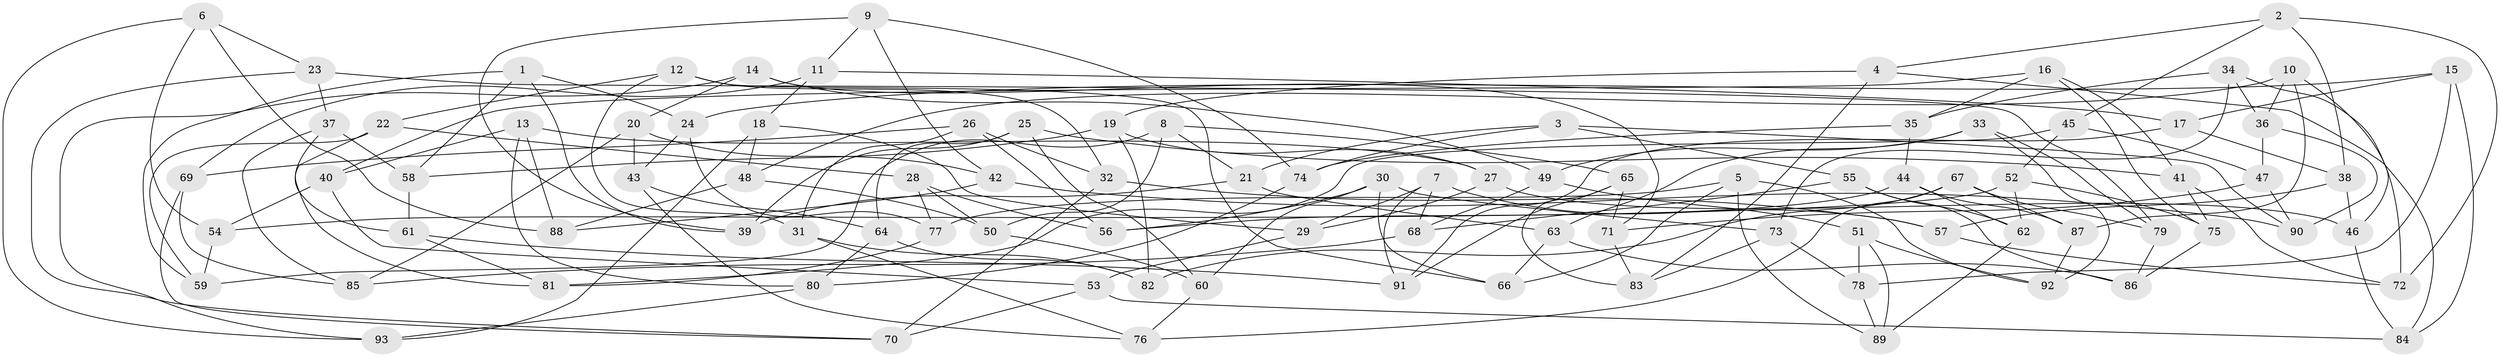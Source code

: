 // Generated by graph-tools (version 1.1) at 2025/26/03/09/25 03:26:54]
// undirected, 93 vertices, 186 edges
graph export_dot {
graph [start="1"]
  node [color=gray90,style=filled];
  1;
  2;
  3;
  4;
  5;
  6;
  7;
  8;
  9;
  10;
  11;
  12;
  13;
  14;
  15;
  16;
  17;
  18;
  19;
  20;
  21;
  22;
  23;
  24;
  25;
  26;
  27;
  28;
  29;
  30;
  31;
  32;
  33;
  34;
  35;
  36;
  37;
  38;
  39;
  40;
  41;
  42;
  43;
  44;
  45;
  46;
  47;
  48;
  49;
  50;
  51;
  52;
  53;
  54;
  55;
  56;
  57;
  58;
  59;
  60;
  61;
  62;
  63;
  64;
  65;
  66;
  67;
  68;
  69;
  70;
  71;
  72;
  73;
  74;
  75;
  76;
  77;
  78;
  79;
  80;
  81;
  82;
  83;
  84;
  85;
  86;
  87;
  88;
  89;
  90;
  91;
  92;
  93;
  1 -- 59;
  1 -- 58;
  1 -- 39;
  1 -- 24;
  2 -- 72;
  2 -- 45;
  2 -- 4;
  2 -- 38;
  3 -- 90;
  3 -- 74;
  3 -- 21;
  3 -- 55;
  4 -- 83;
  4 -- 19;
  4 -- 84;
  5 -- 66;
  5 -- 77;
  5 -- 92;
  5 -- 89;
  6 -- 23;
  6 -- 54;
  6 -- 88;
  6 -- 93;
  7 -- 68;
  7 -- 57;
  7 -- 91;
  7 -- 29;
  8 -- 21;
  8 -- 65;
  8 -- 59;
  8 -- 50;
  9 -- 74;
  9 -- 42;
  9 -- 39;
  9 -- 11;
  10 -- 36;
  10 -- 48;
  10 -- 46;
  10 -- 87;
  11 -- 17;
  11 -- 18;
  11 -- 69;
  12 -- 66;
  12 -- 32;
  12 -- 22;
  12 -- 31;
  13 -- 40;
  13 -- 27;
  13 -- 88;
  13 -- 80;
  14 -- 71;
  14 -- 93;
  14 -- 49;
  14 -- 20;
  15 -- 78;
  15 -- 24;
  15 -- 17;
  15 -- 84;
  16 -- 40;
  16 -- 75;
  16 -- 41;
  16 -- 35;
  17 -- 91;
  17 -- 38;
  18 -- 93;
  18 -- 48;
  18 -- 29;
  19 -- 27;
  19 -- 58;
  19 -- 82;
  20 -- 43;
  20 -- 42;
  20 -- 85;
  21 -- 39;
  21 -- 63;
  22 -- 59;
  22 -- 81;
  22 -- 28;
  23 -- 79;
  23 -- 70;
  23 -- 37;
  24 -- 77;
  24 -- 43;
  25 -- 39;
  25 -- 64;
  25 -- 60;
  25 -- 41;
  26 -- 56;
  26 -- 31;
  26 -- 32;
  26 -- 69;
  27 -- 46;
  27 -- 29;
  28 -- 56;
  28 -- 77;
  28 -- 50;
  29 -- 53;
  30 -- 66;
  30 -- 60;
  30 -- 56;
  30 -- 73;
  31 -- 76;
  31 -- 82;
  32 -- 70;
  32 -- 57;
  33 -- 79;
  33 -- 63;
  33 -- 92;
  33 -- 49;
  34 -- 36;
  34 -- 72;
  34 -- 73;
  34 -- 35;
  35 -- 44;
  35 -- 74;
  36 -- 47;
  36 -- 90;
  37 -- 85;
  37 -- 61;
  37 -- 58;
  38 -- 46;
  38 -- 57;
  40 -- 54;
  40 -- 53;
  41 -- 75;
  41 -- 72;
  42 -- 88;
  42 -- 90;
  43 -- 64;
  43 -- 76;
  44 -- 56;
  44 -- 62;
  44 -- 87;
  45 -- 52;
  45 -- 47;
  45 -- 81;
  46 -- 84;
  47 -- 90;
  47 -- 71;
  48 -- 50;
  48 -- 88;
  49 -- 51;
  49 -- 68;
  50 -- 60;
  51 -- 78;
  51 -- 92;
  51 -- 89;
  52 -- 54;
  52 -- 62;
  52 -- 75;
  53 -- 70;
  53 -- 84;
  54 -- 59;
  55 -- 62;
  55 -- 86;
  55 -- 68;
  57 -- 72;
  58 -- 61;
  60 -- 76;
  61 -- 81;
  61 -- 91;
  62 -- 89;
  63 -- 66;
  63 -- 86;
  64 -- 82;
  64 -- 80;
  65 -- 91;
  65 -- 83;
  65 -- 71;
  67 -- 82;
  67 -- 76;
  67 -- 87;
  67 -- 79;
  68 -- 85;
  69 -- 70;
  69 -- 85;
  71 -- 83;
  73 -- 78;
  73 -- 83;
  74 -- 80;
  75 -- 86;
  77 -- 81;
  78 -- 89;
  79 -- 86;
  80 -- 93;
  87 -- 92;
}
